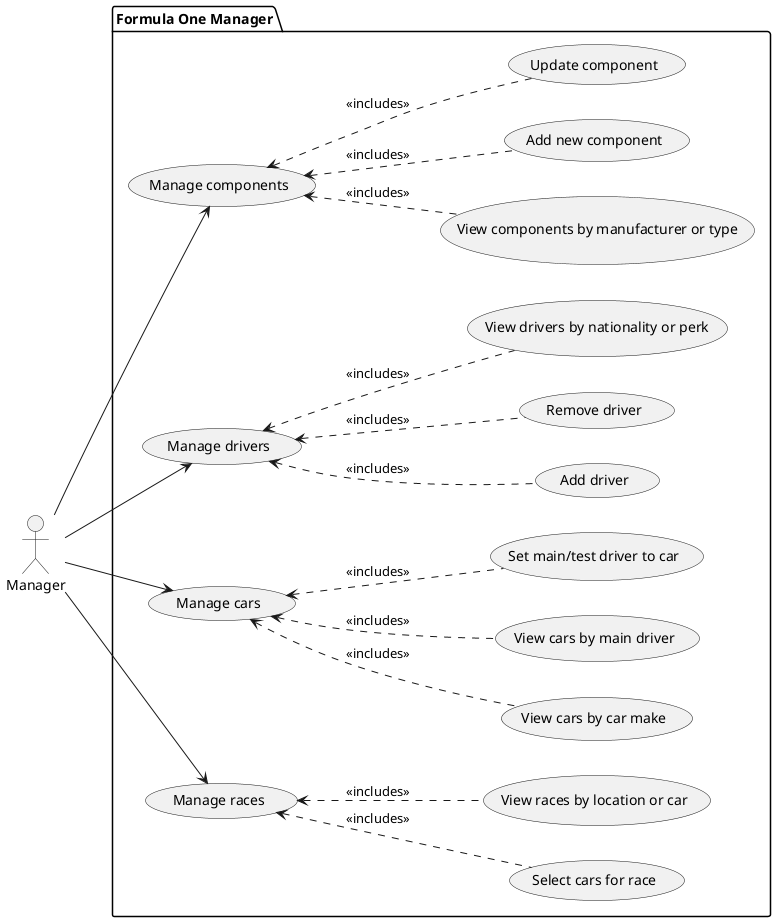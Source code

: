 @startuml
left to right direction
actor Manager

package "Formula One Manager" {
    usecase "Manage components" as UC2
    usecase "View components by manufacturer or type" as UC4
    usecase "Add new component" as UC3
    usecase "Update component" as UC5
    usecase "Manage drivers" as UC6
    usecase "Add driver" as UC7
    usecase "Remove driver" as UC8
    usecase "Manage cars" as UC9
    usecase "View cars by car make" as UC10
    usecase "View cars by main driver" as UC11
    usecase "Set main/test driver to car" as UC12
    usecase "Manage races" as UC14
    usecase "Select cars for race" as UC15
    usecase "View drivers by nationality or perk" as UC13
    usecase "View races by location or car" as UC16
}

Manager --> UC2
Manager --> UC6
Manager --> UC9
Manager --> UC14
UC2 <.. UC3 : <<includes>>
UC2 <.. UC4 : <<includes>>
UC2 <.. UC5 : <<includes>>
UC6 <.. UC7 : <<includes>>
UC6 <.. UC8 : <<includes>>
UC6 <.. UC13 : <<includes>>
UC9 <.. UC10 : <<includes>>
UC9 <.. UC11 : <<includes>>
UC9 <.. UC12 : <<includes>>
UC14 <.. UC15 : <<includes>>
UC14 <.. UC16 : <<includes>>
@enduml